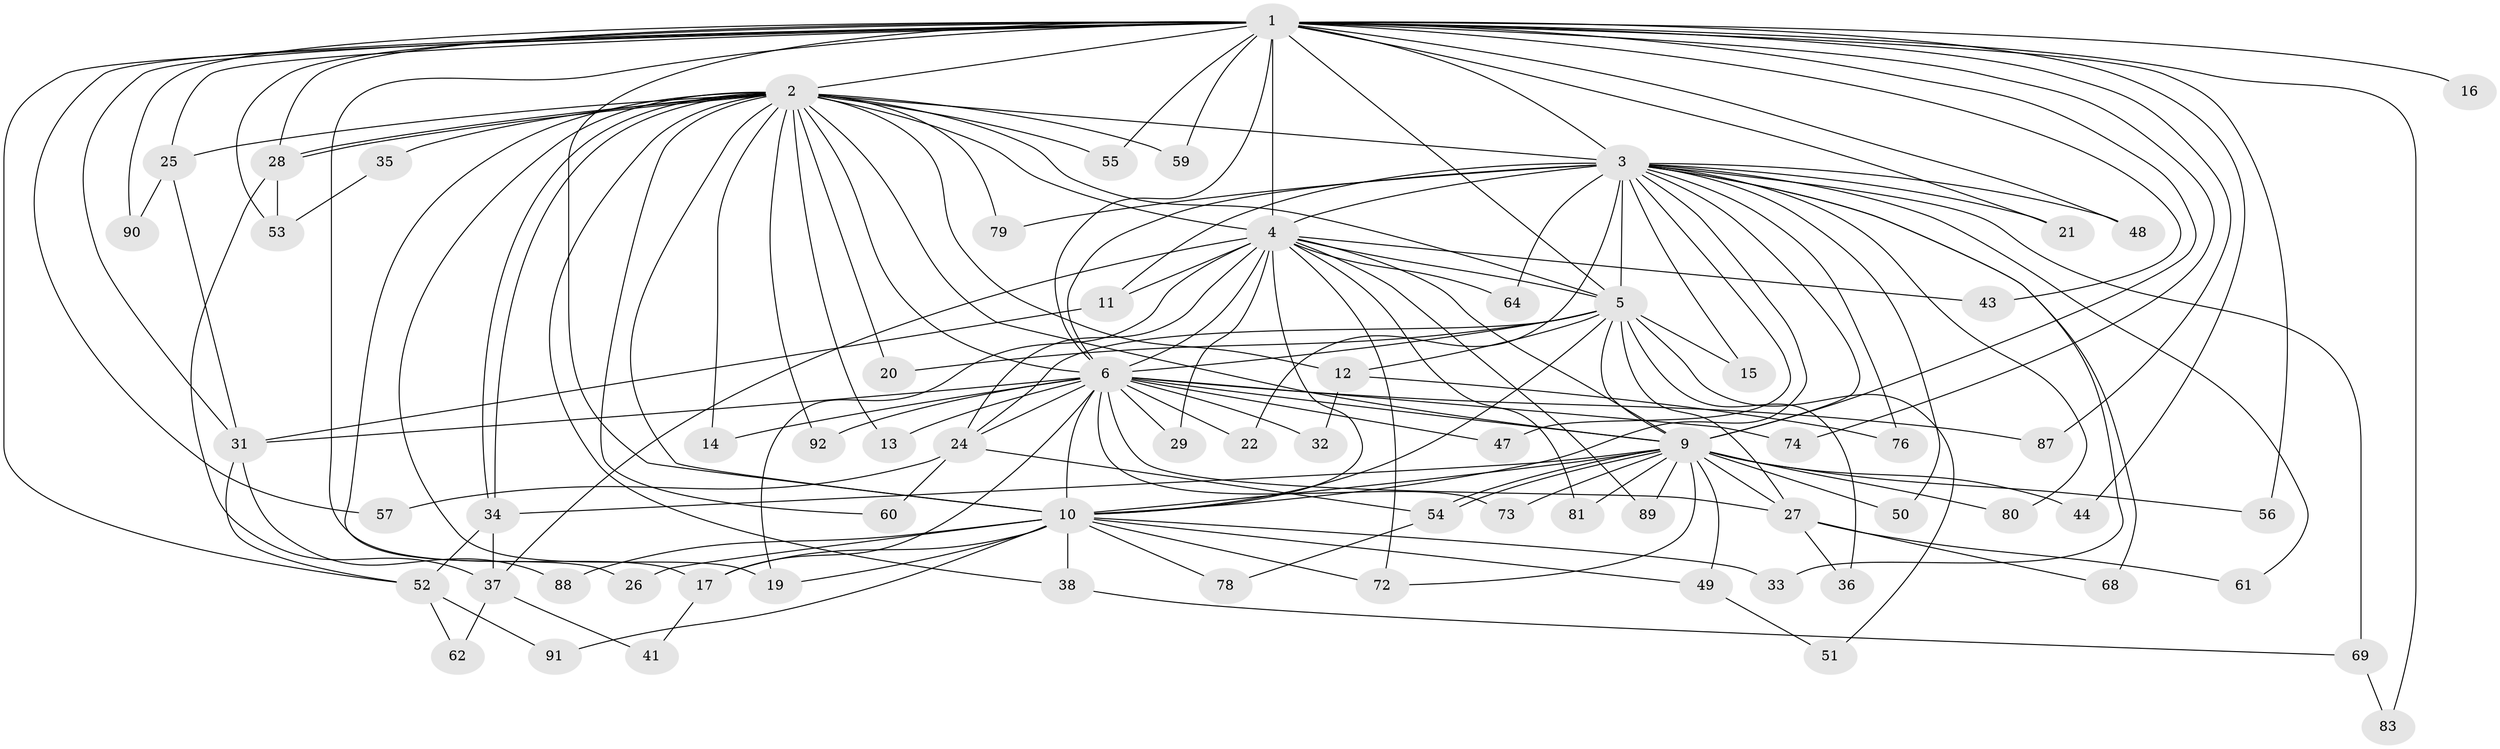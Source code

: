 // Generated by graph-tools (version 1.1) at 2025/51/02/27/25 19:51:52]
// undirected, 69 vertices, 161 edges
graph export_dot {
graph [start="1"]
  node [color=gray90,style=filled];
  1 [super="+8"];
  2 [super="+23"];
  3 [super="+18"];
  4 [super="+45"];
  5 [super="+84"];
  6 [super="+7"];
  9 [super="+39"];
  10 [super="+30"];
  11;
  12 [super="+65"];
  13;
  14;
  15;
  16;
  17 [super="+71"];
  19 [super="+82"];
  20;
  21;
  22 [super="+40"];
  24 [super="+85"];
  25 [super="+86"];
  26;
  27 [super="+67"];
  28 [super="+46"];
  29;
  31 [super="+42"];
  32;
  33;
  34 [super="+63"];
  35 [super="+75"];
  36;
  37 [super="+58"];
  38;
  41;
  43;
  44;
  47;
  48;
  49;
  50;
  51;
  52 [super="+66"];
  53;
  54 [super="+70"];
  55;
  56;
  57;
  59;
  60;
  61;
  62;
  64;
  68;
  69;
  72 [super="+77"];
  73;
  74;
  76;
  78;
  79;
  80;
  81;
  83;
  87;
  88;
  89;
  90;
  91;
  92;
  1 -- 2 [weight=2];
  1 -- 3 [weight=3];
  1 -- 4 [weight=3];
  1 -- 5 [weight=2];
  1 -- 6 [weight=4];
  1 -- 9 [weight=2];
  1 -- 10 [weight=2];
  1 -- 16 [weight=2];
  1 -- 17;
  1 -- 31;
  1 -- 43;
  1 -- 44;
  1 -- 56;
  1 -- 59;
  1 -- 83;
  1 -- 87;
  1 -- 74;
  1 -- 21;
  1 -- 25;
  1 -- 90;
  1 -- 28;
  1 -- 48;
  1 -- 52;
  1 -- 53;
  1 -- 55;
  1 -- 57;
  2 -- 3;
  2 -- 4;
  2 -- 5 [weight=2];
  2 -- 6 [weight=2];
  2 -- 9;
  2 -- 10 [weight=2];
  2 -- 12 [weight=2];
  2 -- 13;
  2 -- 14;
  2 -- 19;
  2 -- 20;
  2 -- 25;
  2 -- 26;
  2 -- 28;
  2 -- 28;
  2 -- 34;
  2 -- 34;
  2 -- 35 [weight=2];
  2 -- 38;
  2 -- 55;
  2 -- 59;
  2 -- 60;
  2 -- 79;
  2 -- 92;
  3 -- 4;
  3 -- 5;
  3 -- 6 [weight=2];
  3 -- 9;
  3 -- 10;
  3 -- 11;
  3 -- 15;
  3 -- 21;
  3 -- 47;
  3 -- 48;
  3 -- 50;
  3 -- 61;
  3 -- 64;
  3 -- 68;
  3 -- 69;
  3 -- 76;
  3 -- 79;
  3 -- 80;
  3 -- 33;
  3 -- 22 [weight=2];
  4 -- 5;
  4 -- 6 [weight=2];
  4 -- 9;
  4 -- 10;
  4 -- 11;
  4 -- 19;
  4 -- 29;
  4 -- 43;
  4 -- 64;
  4 -- 81;
  4 -- 89;
  4 -- 37;
  4 -- 24;
  4 -- 72;
  5 -- 6 [weight=2];
  5 -- 9;
  5 -- 10;
  5 -- 12;
  5 -- 15;
  5 -- 20;
  5 -- 24;
  5 -- 27;
  5 -- 36;
  5 -- 51;
  6 -- 9 [weight=3];
  6 -- 10 [weight=2];
  6 -- 13;
  6 -- 14;
  6 -- 74;
  6 -- 92;
  6 -- 73;
  6 -- 22;
  6 -- 87;
  6 -- 24;
  6 -- 29;
  6 -- 31;
  6 -- 32;
  6 -- 47;
  6 -- 17;
  6 -- 27;
  9 -- 10 [weight=2];
  9 -- 27;
  9 -- 44;
  9 -- 49;
  9 -- 50;
  9 -- 54;
  9 -- 54;
  9 -- 56;
  9 -- 72;
  9 -- 73;
  9 -- 80;
  9 -- 81;
  9 -- 89;
  9 -- 34;
  10 -- 17;
  10 -- 26;
  10 -- 33;
  10 -- 38;
  10 -- 49;
  10 -- 72;
  10 -- 78;
  10 -- 88;
  10 -- 91;
  10 -- 19;
  11 -- 31;
  12 -- 32;
  12 -- 76;
  17 -- 41;
  24 -- 57;
  24 -- 60;
  24 -- 54;
  25 -- 90;
  25 -- 31;
  27 -- 36;
  27 -- 61;
  27 -- 68;
  28 -- 37;
  28 -- 53;
  31 -- 88;
  31 -- 52;
  34 -- 37;
  34 -- 52;
  35 -- 53;
  37 -- 41;
  37 -- 62;
  38 -- 69;
  49 -- 51;
  52 -- 62;
  52 -- 91;
  54 -- 78;
  69 -- 83;
}
